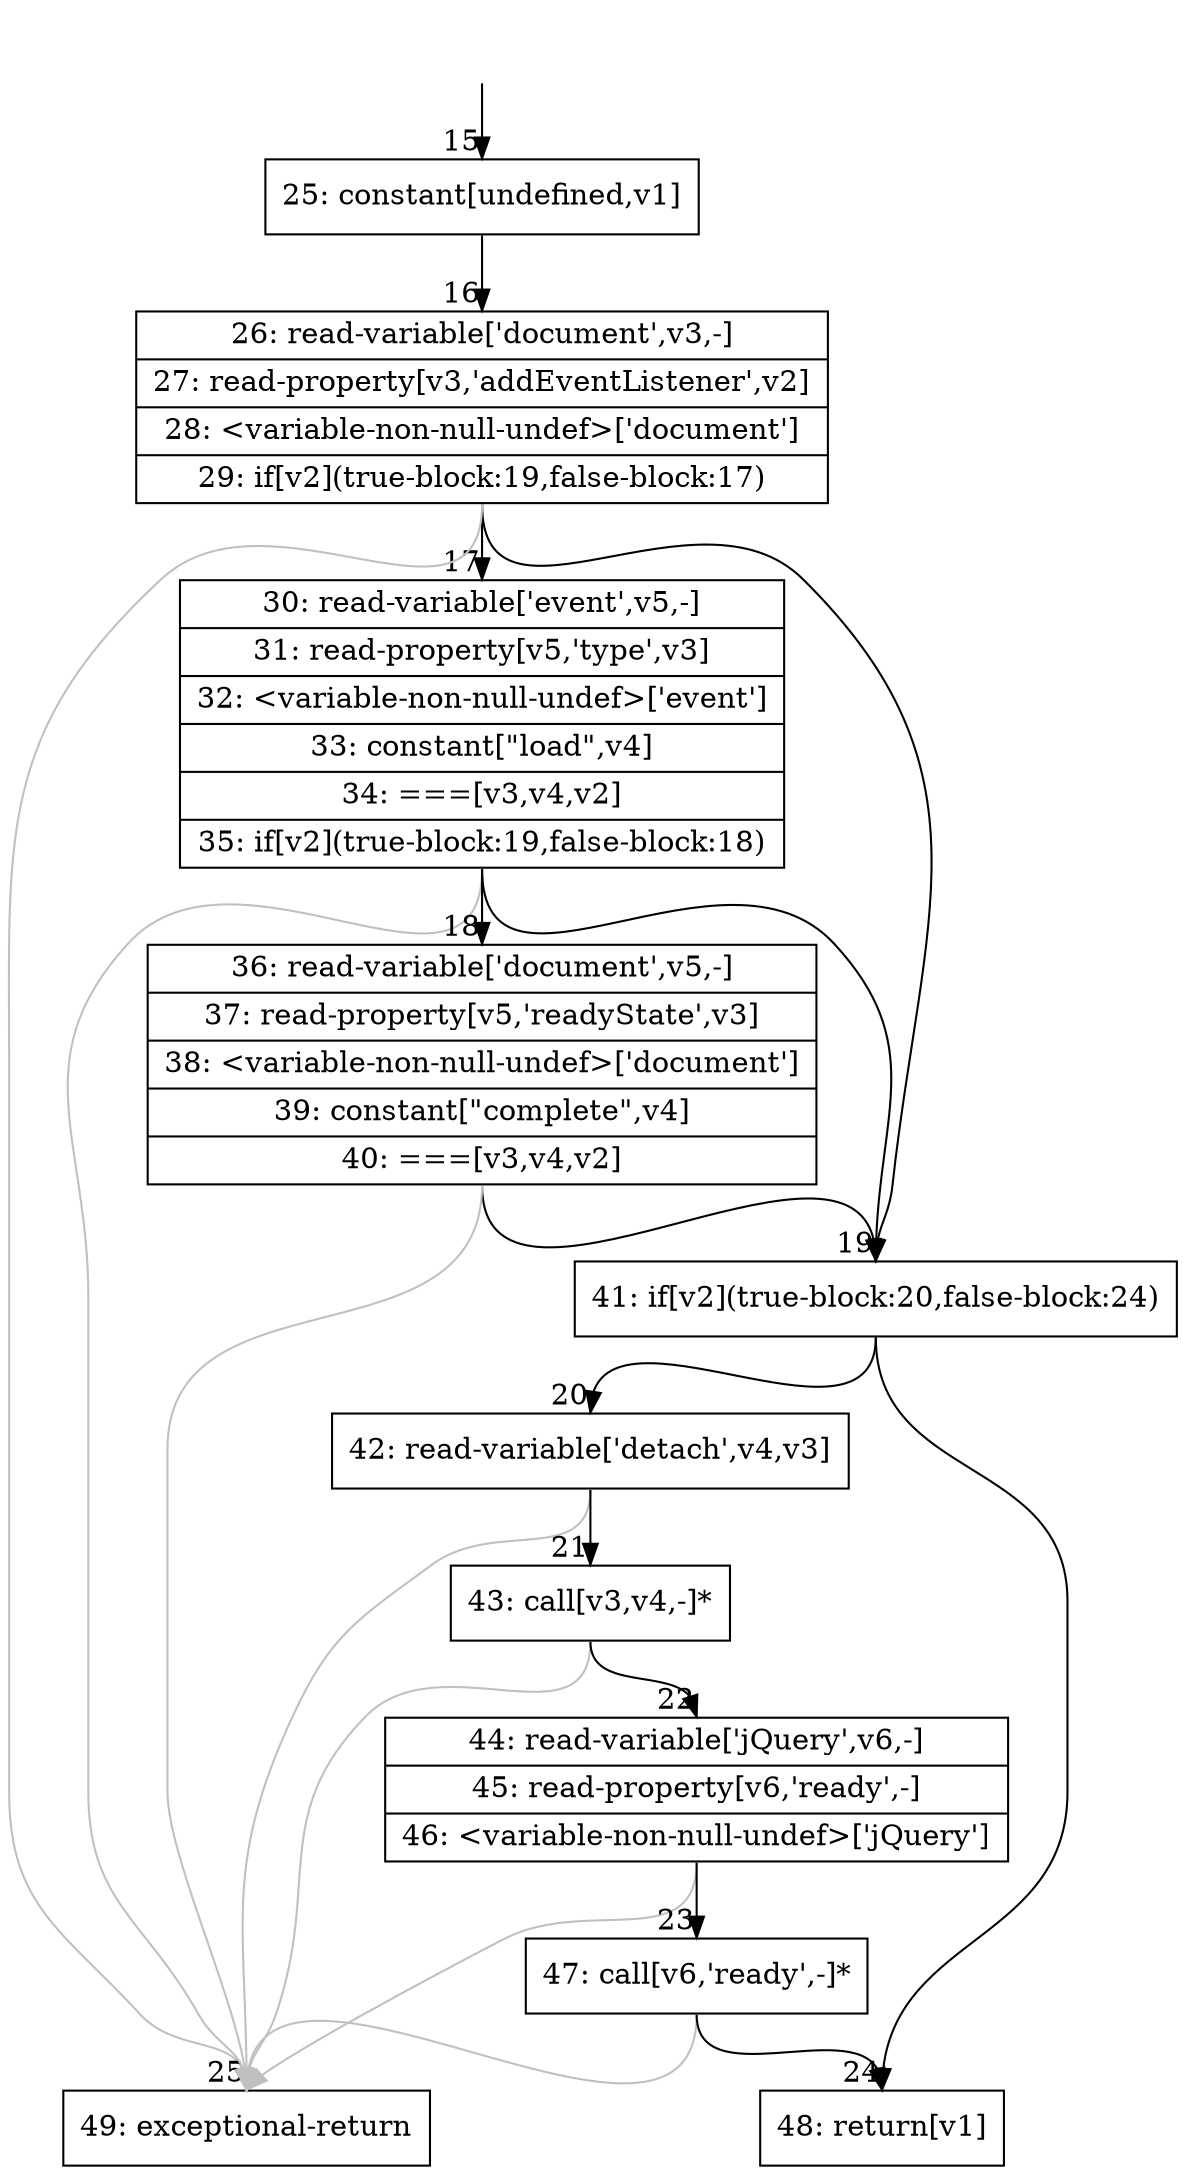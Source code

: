 digraph {
rankdir="TD"
BB_entry4[shape=none,label=""];
BB_entry4 -> BB15 [tailport=s, headport=n, headlabel="    15"]
BB15 [shape=record label="{25: constant[undefined,v1]}" ] 
BB15 -> BB16 [tailport=s, headport=n, headlabel="      16"]
BB16 [shape=record label="{26: read-variable['document',v3,-]|27: read-property[v3,'addEventListener',v2]|28: \<variable-non-null-undef\>['document']|29: if[v2](true-block:19,false-block:17)}" ] 
BB16 -> BB19 [tailport=s, headport=n, headlabel="      19"]
BB16 -> BB17 [tailport=s, headport=n, headlabel="      17"]
BB16 -> BB25 [tailport=s, headport=n, color=gray, headlabel="      25"]
BB17 [shape=record label="{30: read-variable['event',v5,-]|31: read-property[v5,'type',v3]|32: \<variable-non-null-undef\>['event']|33: constant[\"load\",v4]|34: ===[v3,v4,v2]|35: if[v2](true-block:19,false-block:18)}" ] 
BB17 -> BB19 [tailport=s, headport=n]
BB17 -> BB18 [tailport=s, headport=n, headlabel="      18"]
BB17 -> BB25 [tailport=s, headport=n, color=gray]
BB18 [shape=record label="{36: read-variable['document',v5,-]|37: read-property[v5,'readyState',v3]|38: \<variable-non-null-undef\>['document']|39: constant[\"complete\",v4]|40: ===[v3,v4,v2]}" ] 
BB18 -> BB19 [tailport=s, headport=n]
BB18 -> BB25 [tailport=s, headport=n, color=gray]
BB19 [shape=record label="{41: if[v2](true-block:20,false-block:24)}" ] 
BB19 -> BB20 [tailport=s, headport=n, headlabel="      20"]
BB19 -> BB24 [tailport=s, headport=n, headlabel="      24"]
BB20 [shape=record label="{42: read-variable['detach',v4,v3]}" ] 
BB20 -> BB21 [tailport=s, headport=n, headlabel="      21"]
BB20 -> BB25 [tailport=s, headport=n, color=gray]
BB21 [shape=record label="{43: call[v3,v4,-]*}" ] 
BB21 -> BB22 [tailport=s, headport=n, headlabel="      22"]
BB21 -> BB25 [tailport=s, headport=n, color=gray]
BB22 [shape=record label="{44: read-variable['jQuery',v6,-]|45: read-property[v6,'ready',-]|46: \<variable-non-null-undef\>['jQuery']}" ] 
BB22 -> BB23 [tailport=s, headport=n, headlabel="      23"]
BB22 -> BB25 [tailport=s, headport=n, color=gray]
BB23 [shape=record label="{47: call[v6,'ready',-]*}" ] 
BB23 -> BB24 [tailport=s, headport=n]
BB23 -> BB25 [tailport=s, headport=n, color=gray]
BB24 [shape=record label="{48: return[v1]}" ] 
BB25 [shape=record label="{49: exceptional-return}" ] 
}
